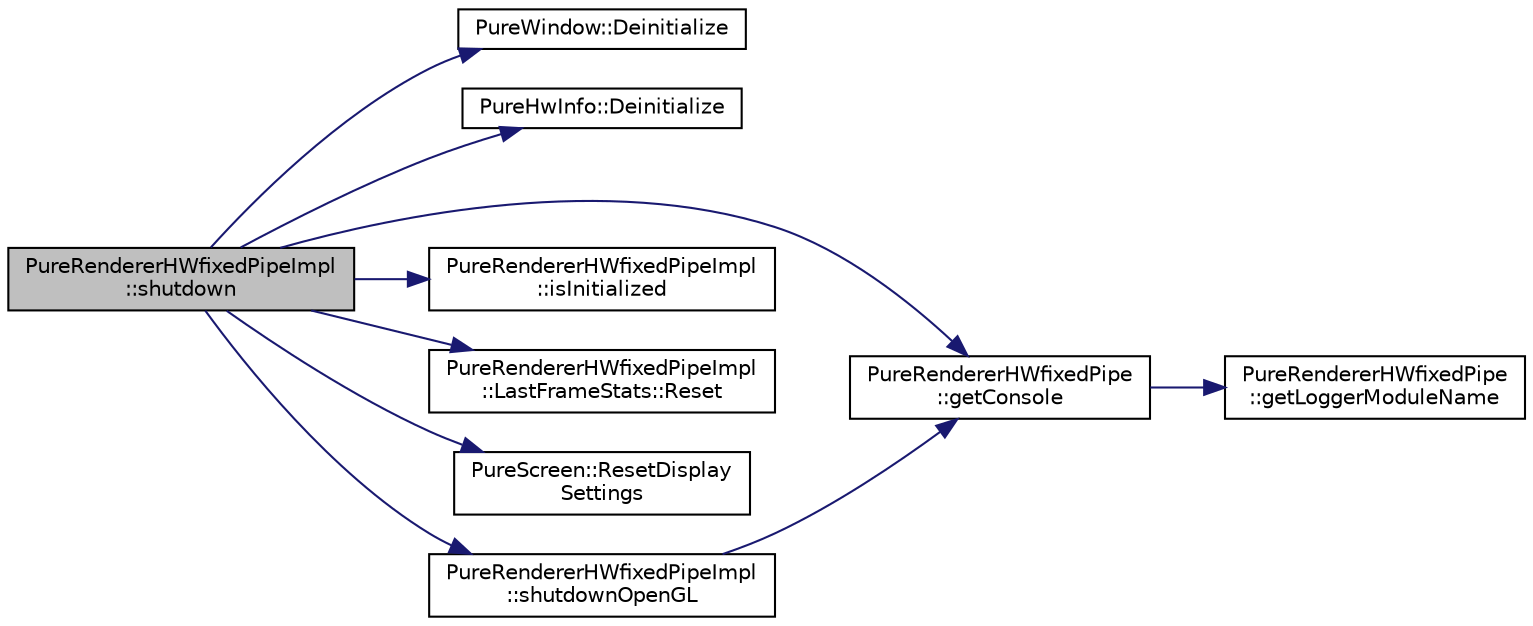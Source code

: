 digraph "PureRendererHWfixedPipeImpl::shutdown"
{
 // LATEX_PDF_SIZE
  edge [fontname="Helvetica",fontsize="10",labelfontname="Helvetica",labelfontsize="10"];
  node [fontname="Helvetica",fontsize="10",shape=record];
  rankdir="LR";
  Node1 [label="PureRendererHWfixedPipeImpl\l::shutdown",height=0.2,width=0.4,color="black", fillcolor="grey75", style="filled", fontcolor="black",tooltip="This stops the renderer."];
  Node1 -> Node2 [color="midnightblue",fontsize="10",style="solid",fontname="Helvetica"];
  Node2 [label="PureWindow::Deinitialize",height=0.2,width=0.4,color="black", fillcolor="white", style="filled",URL="$class_pure_window.html#a7d8914f933169c9053561f72fcb219b5",tooltip="This deletes the window, then initialize() can be called again later."];
  Node1 -> Node3 [color="midnightblue",fontsize="10",style="solid",fontname="Helvetica"];
  Node3 [label="PureHwInfo::Deinitialize",height=0.2,width=0.4,color="black", fillcolor="white", style="filled",URL="$class_pure_hw_info.html#ae804908d8165b712ceb48d58598d0f96",tooltip="Deinitializes the singleton instance."];
  Node1 -> Node4 [color="midnightblue",fontsize="10",style="solid",fontname="Helvetica"];
  Node4 [label="PureRendererHWfixedPipe\l::getConsole",height=0.2,width=0.4,color="black", fillcolor="white", style="filled",URL="$class_pure_renderer_h_wfixed_pipe.html#afefeadb4d229d83d09fc0f6ec875e48d",tooltip="Returns access to console preset with logger module name as this class."];
  Node4 -> Node5 [color="midnightblue",fontsize="10",style="solid",fontname="Helvetica"];
  Node5 [label="PureRendererHWfixedPipe\l::getLoggerModuleName",height=0.2,width=0.4,color="black", fillcolor="white", style="filled",URL="$class_pure_renderer_h_wfixed_pipe.html#ac1cf5676887440d49a380e1359edd222",tooltip="Returns the logger module name of this class."];
  Node1 -> Node6 [color="midnightblue",fontsize="10",style="solid",fontname="Helvetica"];
  Node6 [label="PureRendererHWfixedPipeImpl\l::isInitialized",height=0.2,width=0.4,color="black", fillcolor="white", style="filled",URL="$class_pure_renderer_h_wfixed_pipe_impl.html#ace0c3dda08ee7d2582e6dbc2fc24bdee",tooltip="Gets the state of the renderer."];
  Node1 -> Node7 [color="midnightblue",fontsize="10",style="solid",fontname="Helvetica"];
  Node7 [label="PureRendererHWfixedPipeImpl\l::LastFrameStats::Reset",height=0.2,width=0.4,color="black", fillcolor="white", style="filled",URL="$class_pure_renderer_h_wfixed_pipe_impl_1_1_last_frame_stats.html#a078597c24a11e23a5047cf1f87fce8a9",tooltip=" "];
  Node1 -> Node8 [color="midnightblue",fontsize="10",style="solid",fontname="Helvetica"];
  Node8 [label="PureScreen::ResetDisplay\lSettings",height=0.2,width=0.4,color="black", fillcolor="white", style="filled",URL="$class_pure_screen.html#a23c2e1349518c27ae174f32fd539b024",tooltip="Resets the original display settings."];
  Node1 -> Node9 [color="midnightblue",fontsize="10",style="solid",fontname="Helvetica"];
  Node9 [label="PureRendererHWfixedPipeImpl\l::shutdownOpenGL",height=0.2,width=0.4,color="black", fillcolor="white", style="filled",URL="$class_pure_renderer_h_wfixed_pipe_impl.html#a84542e45cb7521d45062e3f5d1484696",tooltip="Shuts down OpenGL."];
  Node9 -> Node4 [color="midnightblue",fontsize="10",style="solid",fontname="Helvetica"];
}
